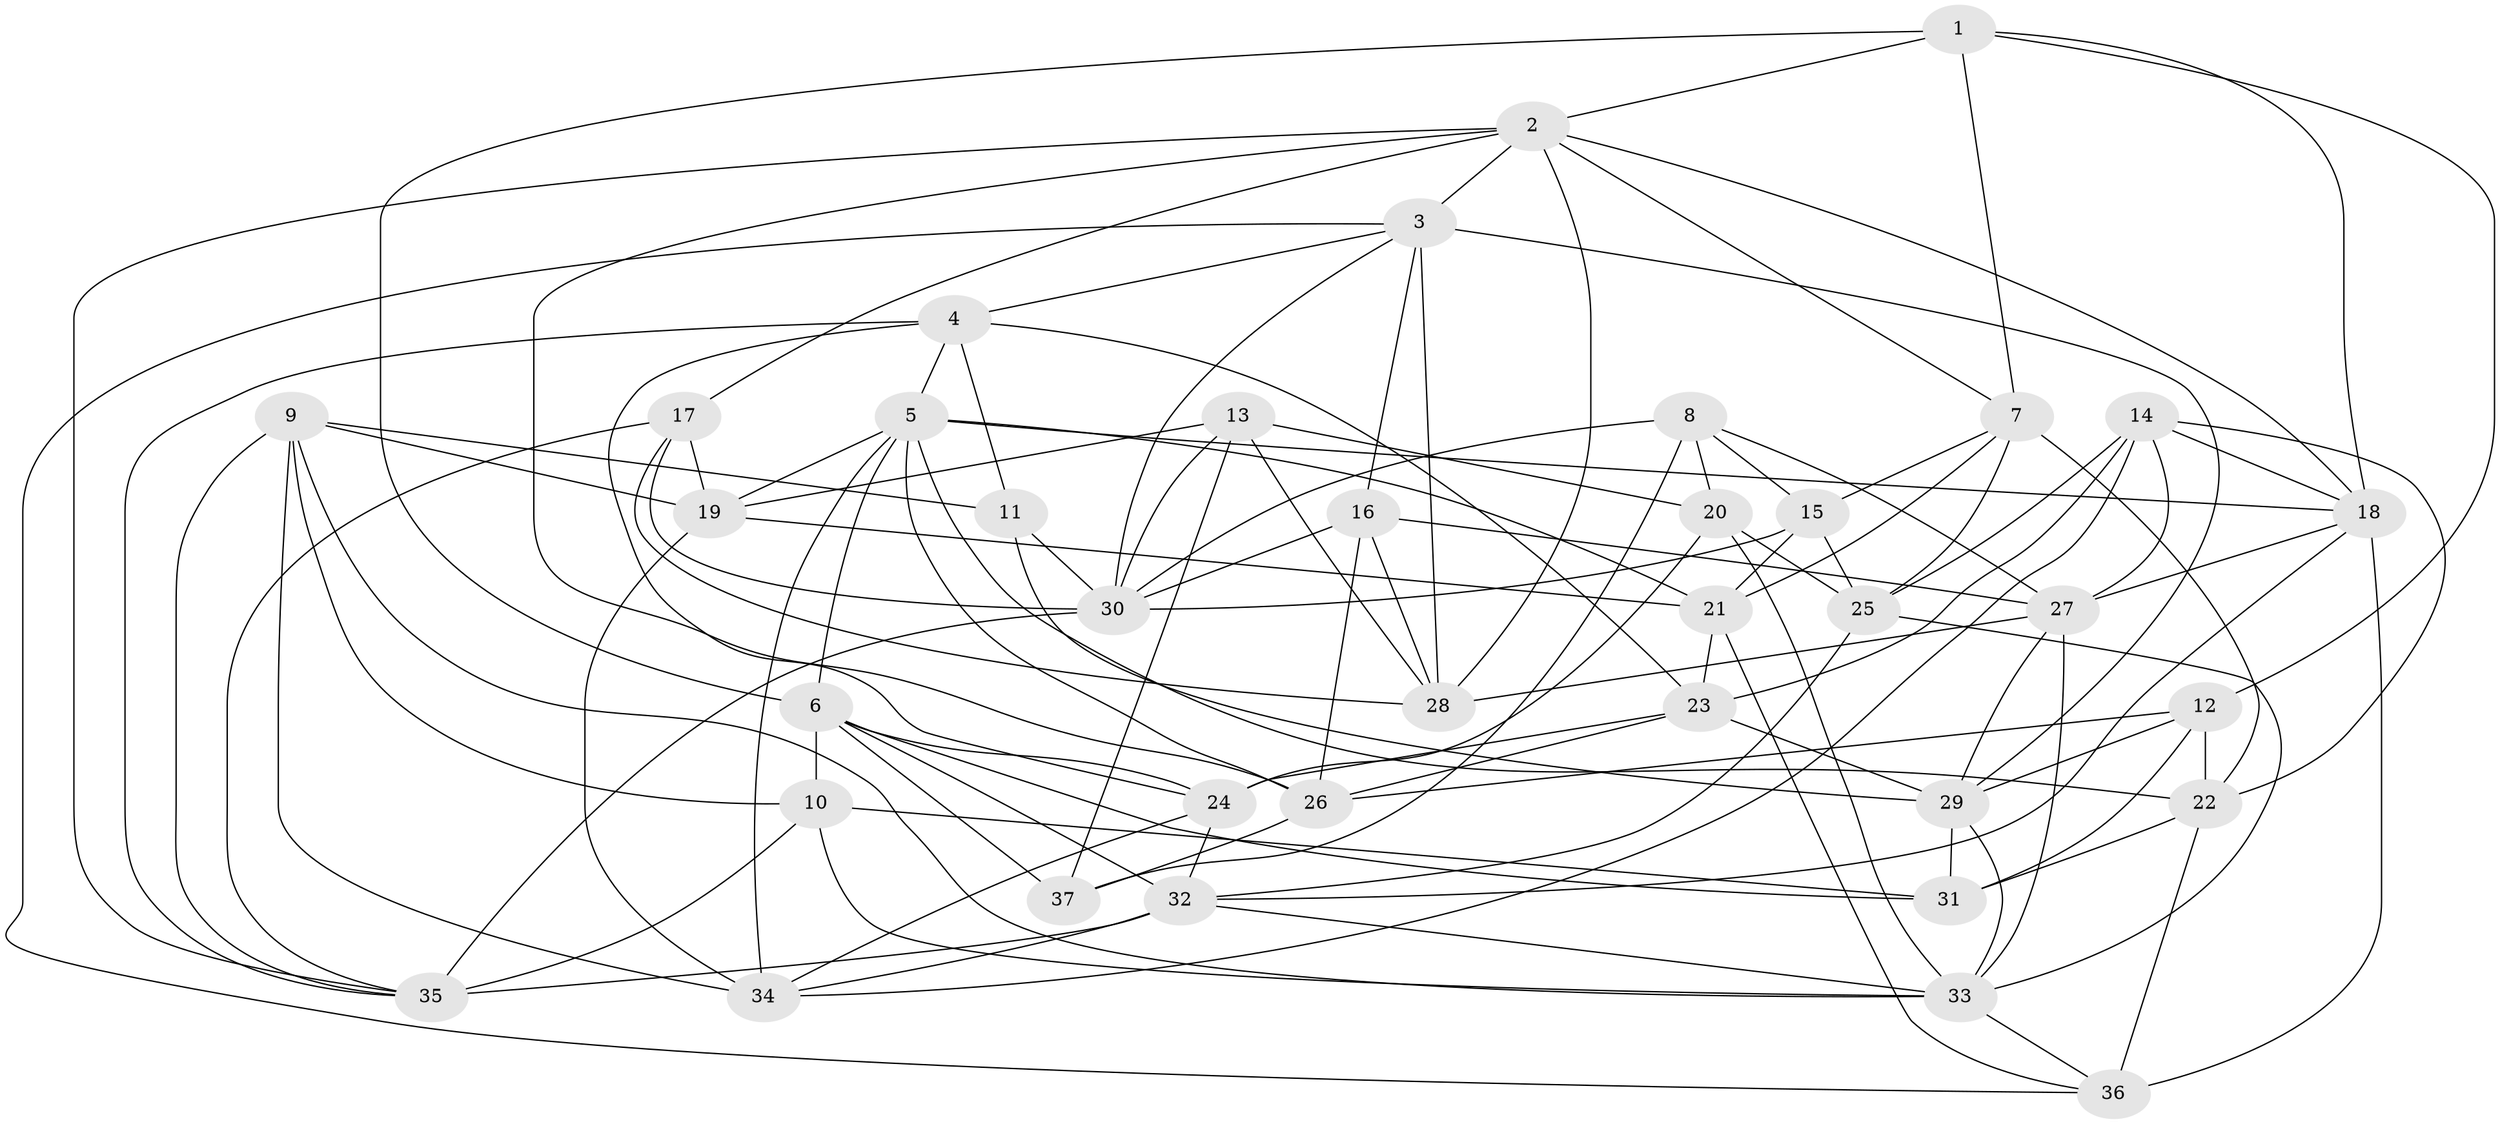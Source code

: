 // original degree distribution, {4: 1.0}
// Generated by graph-tools (version 1.1) at 2025/38/03/04/25 23:38:04]
// undirected, 37 vertices, 111 edges
graph export_dot {
  node [color=gray90,style=filled];
  1;
  2;
  3;
  4;
  5;
  6;
  7;
  8;
  9;
  10;
  11;
  12;
  13;
  14;
  15;
  16;
  17;
  18;
  19;
  20;
  21;
  22;
  23;
  24;
  25;
  26;
  27;
  28;
  29;
  30;
  31;
  32;
  33;
  34;
  35;
  36;
  37;
  1 -- 2 [weight=2.0];
  1 -- 6 [weight=1.0];
  1 -- 7 [weight=1.0];
  1 -- 12 [weight=1.0];
  1 -- 18 [weight=1.0];
  2 -- 3 [weight=2.0];
  2 -- 7 [weight=1.0];
  2 -- 17 [weight=1.0];
  2 -- 18 [weight=1.0];
  2 -- 26 [weight=1.0];
  2 -- 28 [weight=1.0];
  2 -- 35 [weight=1.0];
  3 -- 4 [weight=1.0];
  3 -- 16 [weight=1.0];
  3 -- 28 [weight=1.0];
  3 -- 29 [weight=1.0];
  3 -- 30 [weight=1.0];
  3 -- 36 [weight=1.0];
  4 -- 5 [weight=1.0];
  4 -- 11 [weight=1.0];
  4 -- 23 [weight=1.0];
  4 -- 24 [weight=1.0];
  4 -- 35 [weight=1.0];
  5 -- 6 [weight=1.0];
  5 -- 18 [weight=1.0];
  5 -- 19 [weight=1.0];
  5 -- 21 [weight=1.0];
  5 -- 22 [weight=1.0];
  5 -- 26 [weight=1.0];
  5 -- 34 [weight=1.0];
  6 -- 10 [weight=1.0];
  6 -- 24 [weight=1.0];
  6 -- 31 [weight=1.0];
  6 -- 32 [weight=1.0];
  6 -- 37 [weight=2.0];
  7 -- 15 [weight=1.0];
  7 -- 21 [weight=1.0];
  7 -- 22 [weight=1.0];
  7 -- 25 [weight=1.0];
  8 -- 15 [weight=1.0];
  8 -- 20 [weight=1.0];
  8 -- 27 [weight=1.0];
  8 -- 30 [weight=1.0];
  8 -- 37 [weight=2.0];
  9 -- 10 [weight=1.0];
  9 -- 11 [weight=1.0];
  9 -- 19 [weight=1.0];
  9 -- 33 [weight=1.0];
  9 -- 34 [weight=1.0];
  9 -- 35 [weight=1.0];
  10 -- 31 [weight=2.0];
  10 -- 33 [weight=1.0];
  10 -- 35 [weight=1.0];
  11 -- 29 [weight=1.0];
  11 -- 30 [weight=1.0];
  12 -- 22 [weight=1.0];
  12 -- 26 [weight=1.0];
  12 -- 29 [weight=1.0];
  12 -- 31 [weight=2.0];
  13 -- 19 [weight=1.0];
  13 -- 20 [weight=2.0];
  13 -- 28 [weight=1.0];
  13 -- 30 [weight=1.0];
  13 -- 37 [weight=1.0];
  14 -- 18 [weight=1.0];
  14 -- 22 [weight=1.0];
  14 -- 23 [weight=1.0];
  14 -- 25 [weight=1.0];
  14 -- 27 [weight=1.0];
  14 -- 34 [weight=1.0];
  15 -- 21 [weight=2.0];
  15 -- 25 [weight=1.0];
  15 -- 30 [weight=1.0];
  16 -- 26 [weight=1.0];
  16 -- 27 [weight=2.0];
  16 -- 28 [weight=1.0];
  16 -- 30 [weight=1.0];
  17 -- 19 [weight=2.0];
  17 -- 28 [weight=1.0];
  17 -- 30 [weight=1.0];
  17 -- 35 [weight=1.0];
  18 -- 27 [weight=1.0];
  18 -- 32 [weight=1.0];
  18 -- 36 [weight=2.0];
  19 -- 21 [weight=2.0];
  19 -- 34 [weight=1.0];
  20 -- 24 [weight=1.0];
  20 -- 25 [weight=1.0];
  20 -- 33 [weight=1.0];
  21 -- 23 [weight=1.0];
  21 -- 36 [weight=1.0];
  22 -- 31 [weight=1.0];
  22 -- 36 [weight=1.0];
  23 -- 24 [weight=1.0];
  23 -- 26 [weight=1.0];
  23 -- 29 [weight=1.0];
  24 -- 32 [weight=1.0];
  24 -- 34 [weight=1.0];
  25 -- 32 [weight=1.0];
  25 -- 33 [weight=1.0];
  26 -- 37 [weight=1.0];
  27 -- 28 [weight=1.0];
  27 -- 29 [weight=1.0];
  27 -- 33 [weight=1.0];
  29 -- 31 [weight=2.0];
  29 -- 33 [weight=1.0];
  30 -- 35 [weight=1.0];
  32 -- 33 [weight=1.0];
  32 -- 34 [weight=1.0];
  32 -- 35 [weight=2.0];
  33 -- 36 [weight=1.0];
}
